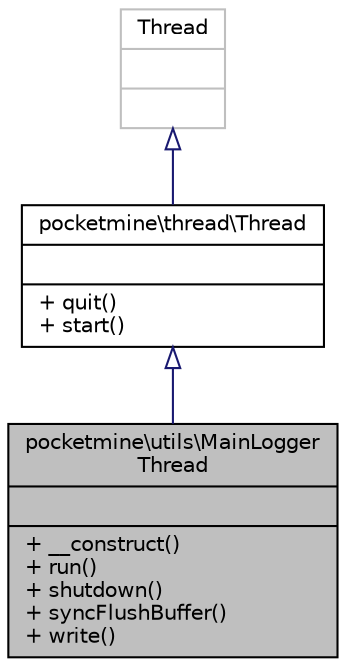 digraph "pocketmine\utils\MainLoggerThread"
{
 // INTERACTIVE_SVG=YES
 // LATEX_PDF_SIZE
  edge [fontname="Helvetica",fontsize="10",labelfontname="Helvetica",labelfontsize="10"];
  node [fontname="Helvetica",fontsize="10",shape=record];
  Node1 [label="{pocketmine\\utils\\MainLogger\lThread\n||+ __construct()\l+ run()\l+ shutdown()\l+ syncFlushBuffer()\l+ write()\l}",height=0.2,width=0.4,color="black", fillcolor="grey75", style="filled", fontcolor="black",tooltip=" "];
  Node2 -> Node1 [dir="back",color="midnightblue",fontsize="10",style="solid",arrowtail="onormal",fontname="Helvetica"];
  Node2 [label="{pocketmine\\thread\\Thread\n||+ quit()\l+ start()\l}",height=0.2,width=0.4,color="black", fillcolor="white", style="filled",URL="$d0/d6e/classpocketmine_1_1thread_1_1_thread.html",tooltip=" "];
  Node3 -> Node2 [dir="back",color="midnightblue",fontsize="10",style="solid",arrowtail="onormal",fontname="Helvetica"];
  Node3 [label="{Thread\n||}",height=0.2,width=0.4,color="grey75", fillcolor="white", style="filled",tooltip=" "];
}

